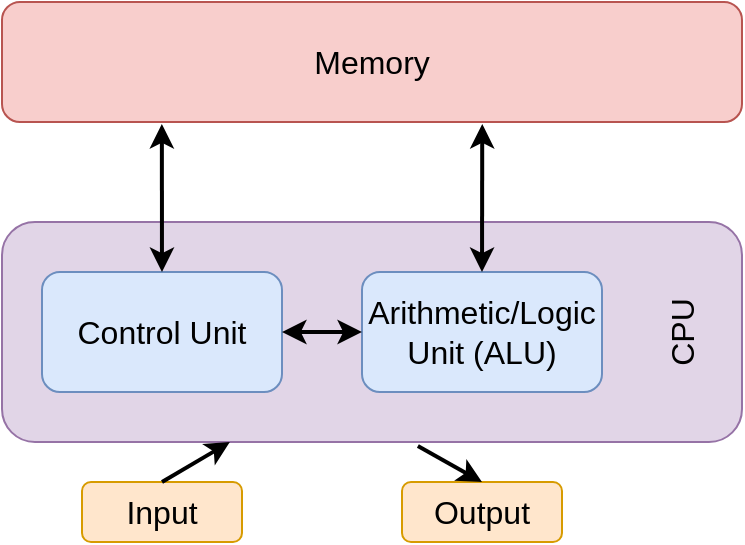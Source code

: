 <mxfile version="12.4.2" type="device" pages="1"><diagram id="-RQUIvGbf7p46-G-g11v" name="Page-1"><mxGraphModel dx="946" dy="680" grid="1" gridSize="10" guides="1" tooltips="1" connect="1" arrows="1" fold="1" page="1" pageScale="1" pageWidth="827" pageHeight="1169" math="0" shadow="0"><root><mxCell id="0"/><mxCell id="1" parent="0"/><mxCell id="lhbRGtUFOOYluVVuEAKb-1" value="" style="rounded=1;whiteSpace=wrap;html=1;fillColor=#e1d5e7;fontSize=16;strokeColor=#9673a6;" vertex="1" parent="1"><mxGeometry x="220" y="170" width="370" height="110" as="geometry"/></mxCell><mxCell id="lhbRGtUFOOYluVVuEAKb-2" value="Control Unit" style="rounded=1;whiteSpace=wrap;html=1;fillColor=#dae8fc;fontSize=16;strokeColor=#6c8ebf;" vertex="1" parent="1"><mxGeometry x="240" y="195" width="120" height="60" as="geometry"/></mxCell><mxCell id="lhbRGtUFOOYluVVuEAKb-3" value="Arithmetic/Logic Unit (ALU)" style="rounded=1;whiteSpace=wrap;html=1;fillColor=#dae8fc;fontSize=16;strokeColor=#6c8ebf;" vertex="1" parent="1"><mxGeometry x="400" y="195" width="120" height="60" as="geometry"/></mxCell><mxCell id="lhbRGtUFOOYluVVuEAKb-4" value="Memory" style="rounded=1;whiteSpace=wrap;html=1;fillColor=#f8cecc;fontSize=16;strokeColor=#b85450;" vertex="1" parent="1"><mxGeometry x="220" y="60" width="370" height="60" as="geometry"/></mxCell><mxCell id="lhbRGtUFOOYluVVuEAKb-5" value="" style="endArrow=classic;startArrow=classic;html=1;fontSize=16;exitX=1;exitY=0.5;exitDx=0;exitDy=0;entryX=0;entryY=0.5;entryDx=0;entryDy=0;strokeWidth=2;" edge="1" parent="1" source="lhbRGtUFOOYluVVuEAKb-2" target="lhbRGtUFOOYluVVuEAKb-3"><mxGeometry width="50" height="50" relative="1" as="geometry"><mxPoint x="370" y="225" as="sourcePoint"/><mxPoint x="390" y="225" as="targetPoint"/></mxGeometry></mxCell><mxCell id="lhbRGtUFOOYluVVuEAKb-7" value="CPU" style="text;html=1;strokeColor=none;fillColor=none;align=center;verticalAlign=middle;whiteSpace=wrap;rounded=0;fontSize=16;direction=north;rotation=270;" vertex="1" parent="1"><mxGeometry x="530" y="205" width="60" height="40" as="geometry"/></mxCell><mxCell id="lhbRGtUFOOYluVVuEAKb-8" value="" style="endArrow=classic;startArrow=classic;html=1;fontSize=16;exitX=0.216;exitY=1.017;exitDx=0;exitDy=0;entryX=0.5;entryY=0;entryDx=0;entryDy=0;strokeWidth=2;exitPerimeter=0;" edge="1" parent="1" source="lhbRGtUFOOYluVVuEAKb-4" target="lhbRGtUFOOYluVVuEAKb-2"><mxGeometry width="50" height="50" relative="1" as="geometry"><mxPoint x="370" y="145" as="sourcePoint"/><mxPoint x="410" y="145" as="targetPoint"/></mxGeometry></mxCell><mxCell id="lhbRGtUFOOYluVVuEAKb-9" value="" style="endArrow=classic;startArrow=classic;html=1;fontSize=16;entryX=0.5;entryY=0;entryDx=0;entryDy=0;strokeWidth=2;exitX=0.649;exitY=1.017;exitDx=0;exitDy=0;exitPerimeter=0;" edge="1" parent="1" source="lhbRGtUFOOYluVVuEAKb-4" target="lhbRGtUFOOYluVVuEAKb-3"><mxGeometry width="50" height="50" relative="1" as="geometry"><mxPoint x="460" y="130" as="sourcePoint"/><mxPoint x="453.75" y="185" as="targetPoint"/></mxGeometry></mxCell><mxCell id="lhbRGtUFOOYluVVuEAKb-10" value="Input" style="rounded=1;whiteSpace=wrap;html=1;fillColor=#ffe6cc;fontSize=16;strokeColor=#d79b00;" vertex="1" parent="1"><mxGeometry x="260" y="300" width="80" height="30" as="geometry"/></mxCell><mxCell id="lhbRGtUFOOYluVVuEAKb-11" value="Output" style="rounded=1;whiteSpace=wrap;html=1;fillColor=#ffe6cc;fontSize=16;strokeColor=#d79b00;" vertex="1" parent="1"><mxGeometry x="420" y="300" width="80" height="30" as="geometry"/></mxCell><mxCell id="lhbRGtUFOOYluVVuEAKb-12" value="" style="endArrow=classic;html=1;strokeWidth=2;fontSize=16;exitX=0.5;exitY=0;exitDx=0;exitDy=0;entryX=0.308;entryY=1;entryDx=0;entryDy=0;entryPerimeter=0;" edge="1" parent="1" source="lhbRGtUFOOYluVVuEAKb-10" target="lhbRGtUFOOYluVVuEAKb-1"><mxGeometry width="50" height="50" relative="1" as="geometry"><mxPoint x="220" y="400" as="sourcePoint"/><mxPoint x="270" y="350" as="targetPoint"/></mxGeometry></mxCell><mxCell id="lhbRGtUFOOYluVVuEAKb-13" value="" style="endArrow=classic;html=1;strokeWidth=2;fontSize=16;exitX=0.562;exitY=1.018;exitDx=0;exitDy=0;exitPerimeter=0;entryX=0.5;entryY=0;entryDx=0;entryDy=0;" edge="1" parent="1" source="lhbRGtUFOOYluVVuEAKb-1" target="lhbRGtUFOOYluVVuEAKb-11"><mxGeometry width="50" height="50" relative="1" as="geometry"><mxPoint x="220" y="400" as="sourcePoint"/><mxPoint x="270" y="350" as="targetPoint"/></mxGeometry></mxCell></root></mxGraphModel></diagram></mxfile>